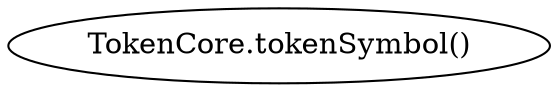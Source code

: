 digraph "" {
	graph [bb="0,0,229.65,36"];
	node [label="\N"];
	"TokenCore.tokenSymbol()"	 [height=0.5,
		pos="114.83,18",
		width=3.1897];
}
digraph "" {
	graph [bb="0,0,229.65,36"];
	node [label="\N"];
	"TokenCore.tokenSymbol()"	 [height=0.5,
		pos="114.83,18",
		width=3.1897];
}
digraph "" {
	graph [bb="0,0,229.65,36"];
	node [label="\N"];
	"TokenCore.tokenSymbol()"	 [height=0.5,
		pos="114.83,18",
		width=3.1897];
}
digraph "" {
	graph [bb="0,0,229.65,36"];
	node [label="\N"];
	"TokenCore.tokenSymbol()"	 [height=0.5,
		pos="114.83,18",
		width=3.1897];
}
digraph "" {
	graph [bb="0,0,229.65,36"];
	node [label="\N"];
	"TokenCore.tokenSymbol()"	 [height=0.5,
		pos="114.83,18",
		width=3.1897];
}
